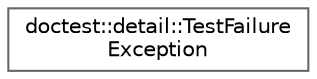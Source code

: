 digraph "Gráfico de Hierarquia de Classes"
{
 // LATEX_PDF_SIZE
  bgcolor="transparent";
  edge [fontname=Helvetica,fontsize=10,labelfontname=Helvetica,labelfontsize=10];
  node [fontname=Helvetica,fontsize=10,shape=box,height=0.2,width=0.4];
  rankdir="LR";
  Node0 [id="Node000000",label="doctest::detail::TestFailure\lException",height=0.2,width=0.4,color="grey40", fillcolor="white", style="filled",URL="$structdoctest_1_1detail_1_1TestFailureException.html",tooltip=" "];
}
